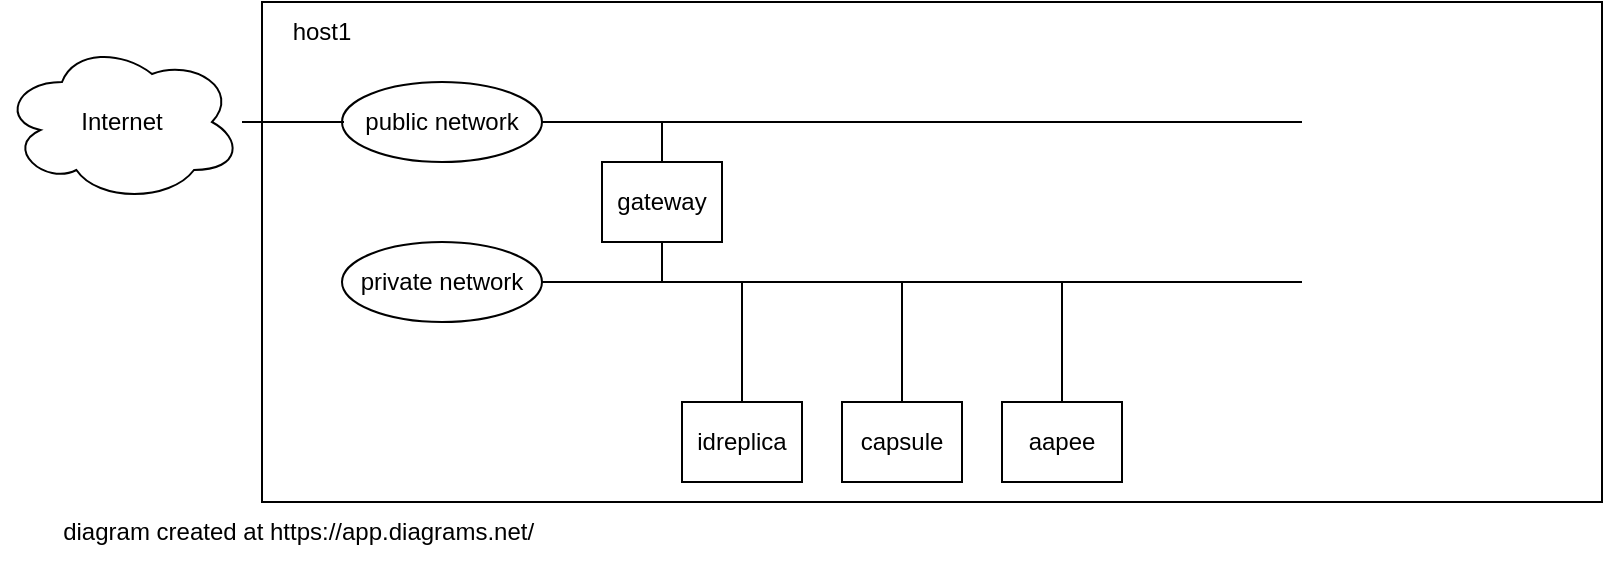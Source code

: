 <mxfile>
    <diagram name="Page-1" id="QjcXZq2Il5Mo_Dh4dNE4">
        <mxGraphModel dx="887" dy="1052" grid="1" gridSize="10" guides="1" tooltips="1" connect="1" arrows="1" fold="1" page="1" pageScale="1" pageWidth="827" pageHeight="1169" math="0" shadow="0">
            <root>
                <mxCell id="0"/>
                <mxCell id="1" parent="0"/>
                <mxCell id="GTuNXqq2HG5AMrcNNG87-4" value="" style="rounded=0;whiteSpace=wrap;html=1;" parent="1" vertex="1">
                    <mxGeometry x="160" y="120" width="670" height="250" as="geometry"/>
                </mxCell>
                <mxCell id="GTuNXqq2HG5AMrcNNG87-3" value="Internet" style="ellipse;shape=cloud;whiteSpace=wrap;html=1;" parent="1" vertex="1">
                    <mxGeometry x="30" y="140" width="120" height="80" as="geometry"/>
                </mxCell>
                <mxCell id="GTuNXqq2HG5AMrcNNG87-5" value="host1" style="text;html=1;strokeColor=none;fillColor=none;align=center;verticalAlign=middle;whiteSpace=wrap;rounded=0;" parent="1" vertex="1">
                    <mxGeometry x="160" y="120" width="60" height="30" as="geometry"/>
                </mxCell>
                <mxCell id="GTuNXqq2HG5AMrcNNG87-8" value="" style="endArrow=none;html=1;rounded=0;exitX=1;exitY=0.5;exitDx=0;exitDy=0;" parent="1" edge="1">
                    <mxGeometry width="50" height="50" relative="1" as="geometry">
                        <mxPoint x="280" y="180" as="sourcePoint"/>
                        <mxPoint x="680" y="180" as="targetPoint"/>
                    </mxGeometry>
                </mxCell>
                <mxCell id="GTuNXqq2HG5AMrcNNG87-9" value="" style="endArrow=none;html=1;rounded=0;exitX=1;exitY=0.5;exitDx=0;exitDy=0;" parent="1" edge="1">
                    <mxGeometry width="50" height="50" relative="1" as="geometry">
                        <mxPoint x="280" y="260" as="sourcePoint"/>
                        <mxPoint x="680" y="260" as="targetPoint"/>
                    </mxGeometry>
                </mxCell>
                <mxCell id="GTuNXqq2HG5AMrcNNG87-10" value="" style="endArrow=none;html=1;rounded=0;" parent="1" edge="1">
                    <mxGeometry width="50" height="50" relative="1" as="geometry">
                        <mxPoint x="360" y="260" as="sourcePoint"/>
                        <mxPoint x="360" y="180" as="targetPoint"/>
                    </mxGeometry>
                </mxCell>
                <mxCell id="GTuNXqq2HG5AMrcNNG87-11" value="public network" style="ellipse;whiteSpace=wrap;html=1;" parent="1" vertex="1">
                    <mxGeometry x="200" y="160" width="100" height="40" as="geometry"/>
                </mxCell>
                <mxCell id="GTuNXqq2HG5AMrcNNG87-12" value="private network" style="ellipse;whiteSpace=wrap;html=1;" parent="1" vertex="1">
                    <mxGeometry x="200" y="240" width="100" height="40" as="geometry"/>
                </mxCell>
                <mxCell id="GTuNXqq2HG5AMrcNNG87-13" value="gateway" style="rounded=0;whiteSpace=wrap;html=1;" parent="1" vertex="1">
                    <mxGeometry x="330" y="200" width="60" height="40" as="geometry"/>
                </mxCell>
                <mxCell id="GTuNXqq2HG5AMrcNNG87-17" value="" style="endArrow=none;html=1;rounded=0;" parent="1" edge="1">
                    <mxGeometry width="50" height="50" relative="1" as="geometry">
                        <mxPoint x="400" y="320" as="sourcePoint"/>
                        <mxPoint x="400" y="260" as="targetPoint"/>
                    </mxGeometry>
                </mxCell>
                <mxCell id="GTuNXqq2HG5AMrcNNG87-19" value="" style="endArrow=none;html=1;rounded=0;" parent="1" edge="1">
                    <mxGeometry width="50" height="50" relative="1" as="geometry">
                        <mxPoint x="480" y="320" as="sourcePoint"/>
                        <mxPoint x="480" y="260" as="targetPoint"/>
                    </mxGeometry>
                </mxCell>
                <mxCell id="GTuNXqq2HG5AMrcNNG87-20" value="" style="endArrow=none;html=1;rounded=0;" parent="1" edge="1">
                    <mxGeometry width="50" height="50" relative="1" as="geometry">
                        <mxPoint x="560" y="320" as="sourcePoint"/>
                        <mxPoint x="560" y="260" as="targetPoint"/>
                    </mxGeometry>
                </mxCell>
                <mxCell id="GTuNXqq2HG5AMrcNNG87-22" value="idreplica" style="rounded=0;whiteSpace=wrap;html=1;" parent="1" vertex="1">
                    <mxGeometry x="370" y="320" width="60" height="40" as="geometry"/>
                </mxCell>
                <mxCell id="GTuNXqq2HG5AMrcNNG87-23" value="capsule" style="rounded=0;whiteSpace=wrap;html=1;" parent="1" vertex="1">
                    <mxGeometry x="450" y="320" width="60" height="40" as="geometry"/>
                </mxCell>
                <mxCell id="GTuNXqq2HG5AMrcNNG87-24" value="aapee" style="rounded=0;whiteSpace=wrap;html=1;" parent="1" vertex="1">
                    <mxGeometry x="530" y="320" width="60" height="40" as="geometry"/>
                </mxCell>
                <mxCell id="GTuNXqq2HG5AMrcNNG87-26" value="" style="endArrow=none;html=1;rounded=0;entryX=0.02;entryY=0.5;entryDx=0;entryDy=0;entryPerimeter=0;" parent="1" edge="1">
                    <mxGeometry width="50" height="50" relative="1" as="geometry">
                        <mxPoint x="150" y="180" as="sourcePoint"/>
                        <mxPoint x="201" y="180" as="targetPoint"/>
                    </mxGeometry>
                </mxCell>
                <mxCell id="YY6Y8TDiavGG6F0nNvFd-1" value="diagram created at&amp;nbsp;https://app.diagrams.net/&amp;nbsp;" style="text;html=1;strokeColor=none;fillColor=none;align=center;verticalAlign=middle;whiteSpace=wrap;rounded=0;" parent="1" vertex="1">
                    <mxGeometry x="40" y="370" width="280" height="30" as="geometry"/>
                </mxCell>
            </root>
        </mxGraphModel>
    </diagram>
</mxfile>